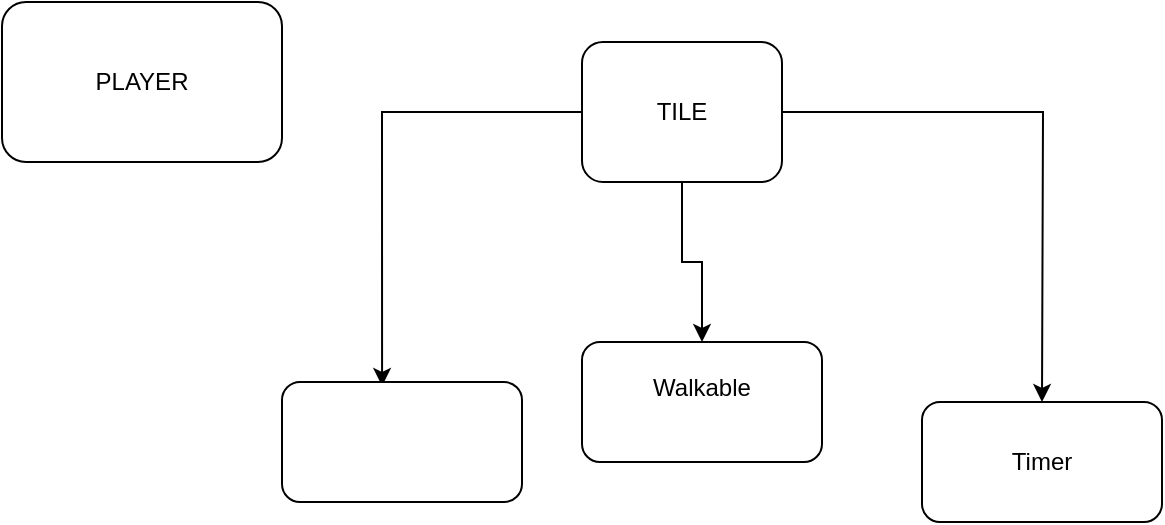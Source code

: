 <mxfile version="20.8.16" type="github">
  <diagram name="Pagina-1" id="eNxejhJkcg2oES6yqtC5">
    <mxGraphModel dx="1050" dy="558" grid="1" gridSize="10" guides="1" tooltips="1" connect="1" arrows="1" fold="1" page="1" pageScale="1" pageWidth="827" pageHeight="1169" math="0" shadow="0">
      <root>
        <mxCell id="0" />
        <mxCell id="1" parent="0" />
        <mxCell id="p01Oh5X6uxGRXIhhT5J_-1" value="PLAYER" style="rounded=1;whiteSpace=wrap;html=1;" vertex="1" parent="1">
          <mxGeometry x="60" y="60" width="140" height="80" as="geometry" />
        </mxCell>
        <mxCell id="p01Oh5X6uxGRXIhhT5J_-3" style="edgeStyle=orthogonalEdgeStyle;rounded=0;orthogonalLoop=1;jettySize=auto;html=1;" edge="1" parent="1" source="p01Oh5X6uxGRXIhhT5J_-2" target="p01Oh5X6uxGRXIhhT5J_-4">
          <mxGeometry relative="1" as="geometry">
            <mxPoint x="415" y="250" as="targetPoint" />
          </mxGeometry>
        </mxCell>
        <mxCell id="p01Oh5X6uxGRXIhhT5J_-5" style="edgeStyle=orthogonalEdgeStyle;rounded=0;orthogonalLoop=1;jettySize=auto;html=1;" edge="1" parent="1" source="p01Oh5X6uxGRXIhhT5J_-2">
          <mxGeometry relative="1" as="geometry">
            <mxPoint x="580" y="260" as="targetPoint" />
          </mxGeometry>
        </mxCell>
        <mxCell id="p01Oh5X6uxGRXIhhT5J_-7" style="edgeStyle=orthogonalEdgeStyle;rounded=0;orthogonalLoop=1;jettySize=auto;html=1;exitX=0;exitY=0.5;exitDx=0;exitDy=0;entryX=0.417;entryY=0.033;entryDx=0;entryDy=0;entryPerimeter=0;" edge="1" parent="1" source="p01Oh5X6uxGRXIhhT5J_-2" target="p01Oh5X6uxGRXIhhT5J_-8">
          <mxGeometry relative="1" as="geometry">
            <mxPoint x="280" y="280" as="targetPoint" />
            <Array as="points">
              <mxPoint x="250" y="115" />
            </Array>
          </mxGeometry>
        </mxCell>
        <mxCell id="p01Oh5X6uxGRXIhhT5J_-2" value="TILE" style="rounded=1;whiteSpace=wrap;html=1;" vertex="1" parent="1">
          <mxGeometry x="350" y="80" width="100" height="70" as="geometry" />
        </mxCell>
        <mxCell id="p01Oh5X6uxGRXIhhT5J_-4" value="&lt;div&gt;Walkable&lt;/div&gt;&lt;div&gt;&lt;br&gt;&lt;/div&gt;" style="rounded=1;whiteSpace=wrap;html=1;" vertex="1" parent="1">
          <mxGeometry x="350" y="230" width="120" height="60" as="geometry" />
        </mxCell>
        <mxCell id="p01Oh5X6uxGRXIhhT5J_-6" value="Timer" style="rounded=1;whiteSpace=wrap;html=1;" vertex="1" parent="1">
          <mxGeometry x="520" y="260" width="120" height="60" as="geometry" />
        </mxCell>
        <mxCell id="p01Oh5X6uxGRXIhhT5J_-8" value="" style="rounded=1;whiteSpace=wrap;html=1;" vertex="1" parent="1">
          <mxGeometry x="200" y="250" width="120" height="60" as="geometry" />
        </mxCell>
      </root>
    </mxGraphModel>
  </diagram>
</mxfile>

